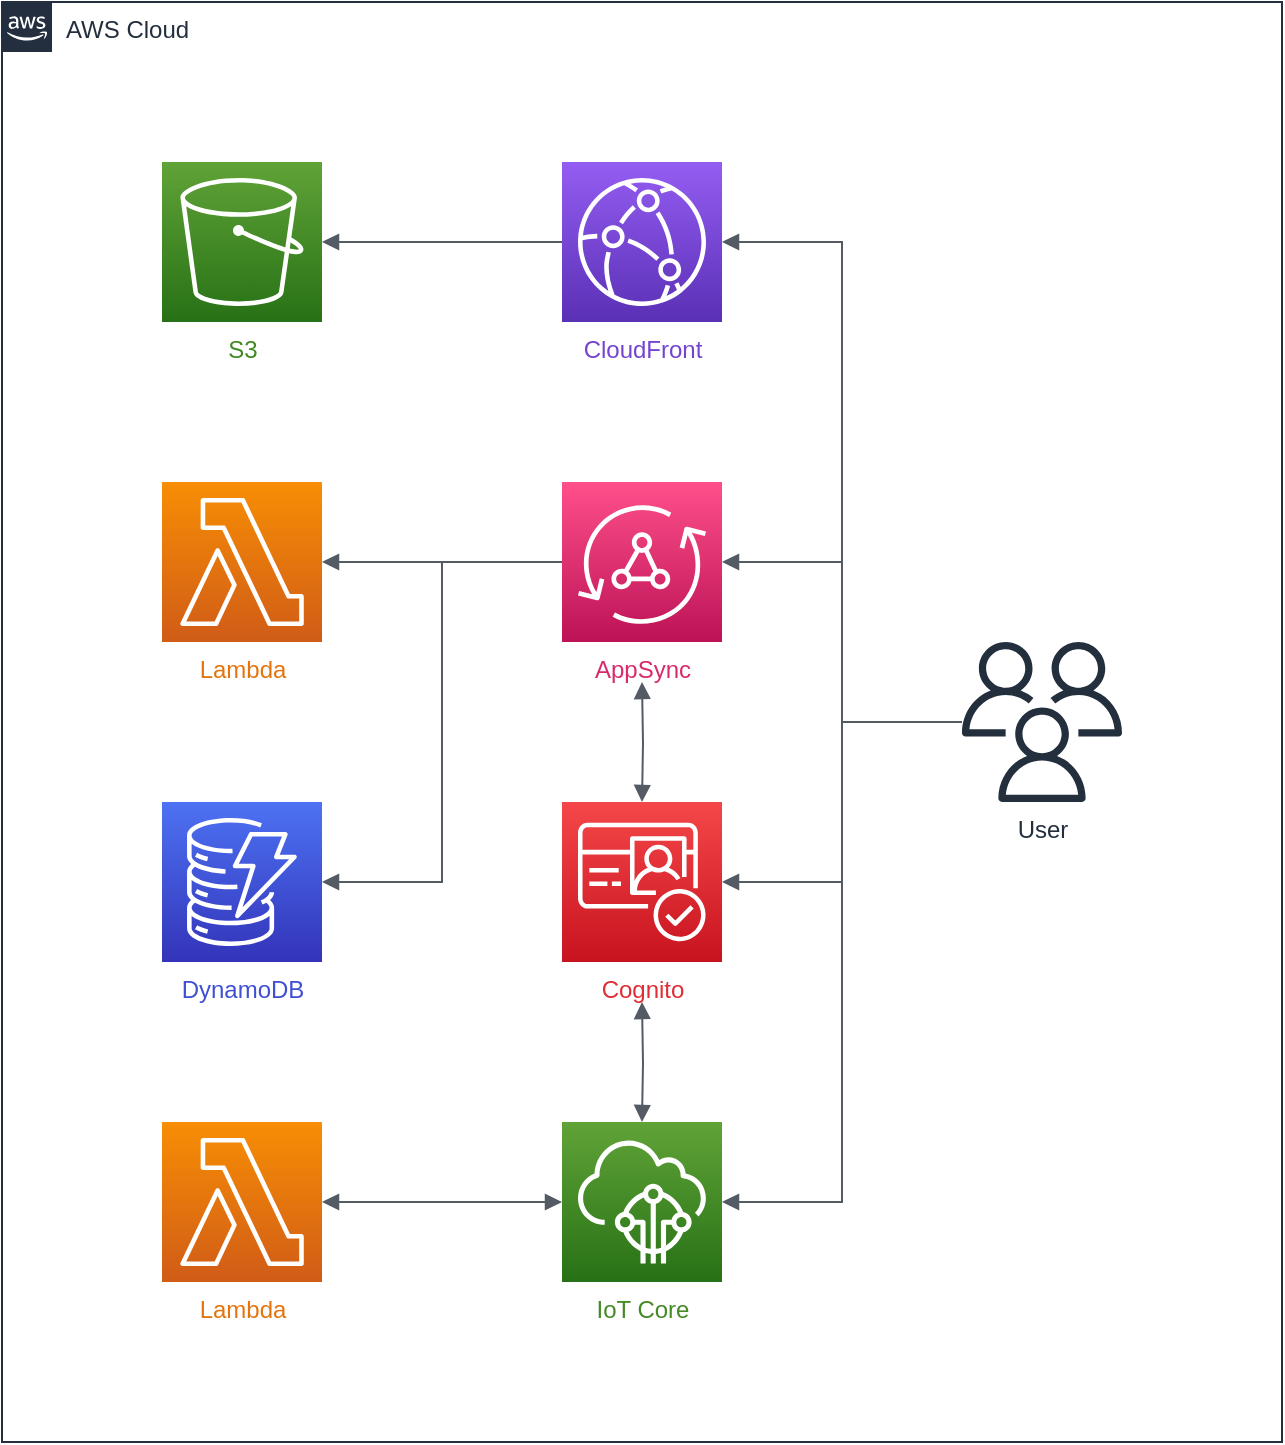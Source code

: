 <mxfile scale="3" border="10">
    <diagram id="LBhJaHhNWDkRg79PHrmY" name="Page-1">
        <mxGraphModel dx="2788" dy="989" grid="0" gridSize="10" guides="1" tooltips="1" connect="1" arrows="1" fold="1" page="1" pageScale="1" pageWidth="850" pageHeight="1100" background="#ffffff" math="0" shadow="0">
            <root>
                <mxCell id="0"/>
                <mxCell id="1" parent="0"/>
                <mxCell id="2" value="AWS Cloud" style="points=[[0,0],[0.25,0],[0.5,0],[0.75,0],[1,0],[1,0.25],[1,0.5],[1,0.75],[1,1],[0.75,1],[0.5,1],[0.25,1],[0,1],[0,0.75],[0,0.5],[0,0.25]];outlineConnect=0;gradientColor=none;html=1;whiteSpace=wrap;fontSize=12;fontStyle=0;container=1;pointerEvents=0;collapsible=0;recursiveResize=0;shape=mxgraph.aws4.group;grIcon=mxgraph.aws4.group_aws_cloud_alt;strokeColor=#232F3E;fillColor=none;verticalAlign=top;align=left;spacingLeft=30;fontColor=#232F3E;dashed=0;" vertex="1" parent="1">
                    <mxGeometry x="-360" y="280" width="640" height="720" as="geometry"/>
                </mxCell>
                <mxCell id="3" value="User" style="sketch=0;outlineConnect=0;fontColor=#232F3E;gradientColor=none;fillColor=#232F3D;strokeColor=none;dashed=0;verticalLabelPosition=bottom;verticalAlign=top;align=center;html=1;fontSize=12;fontStyle=0;aspect=fixed;pointerEvents=1;shape=mxgraph.aws4.users;" vertex="1" parent="2">
                    <mxGeometry x="480" y="320" width="80" height="80" as="geometry"/>
                </mxCell>
                <mxCell id="4" value="&lt;font color=&quot;#7444d1&quot;&gt;CloudFront&lt;/font&gt;" style="sketch=0;points=[[0,0,0],[0.25,0,0],[0.5,0,0],[0.75,0,0],[1,0,0],[0,1,0],[0.25,1,0],[0.5,1,0],[0.75,1,0],[1,1,0],[0,0.25,0],[0,0.5,0],[0,0.75,0],[1,0.25,0],[1,0.5,0],[1,0.75,0]];outlineConnect=0;fontColor=#232F3E;gradientColor=#945DF2;gradientDirection=north;fillColor=#5A30B5;strokeColor=#ffffff;dashed=0;verticalLabelPosition=bottom;verticalAlign=top;align=center;html=1;fontSize=12;fontStyle=0;aspect=fixed;shape=mxgraph.aws4.resourceIcon;resIcon=mxgraph.aws4.cloudfront;" vertex="1" parent="2">
                    <mxGeometry x="280" y="80" width="80" height="80" as="geometry"/>
                </mxCell>
                <mxCell id="5" value="&lt;font color=&quot;#428925&quot;&gt;S3&lt;/font&gt;" style="sketch=0;points=[[0,0,0],[0.25,0,0],[0.5,0,0],[0.75,0,0],[1,0,0],[0,1,0],[0.25,1,0],[0.5,1,0],[0.75,1,0],[1,1,0],[0,0.25,0],[0,0.5,0],[0,0.75,0],[1,0.25,0],[1,0.5,0],[1,0.75,0]];outlineConnect=0;fontColor=#232F3E;gradientColor=#60A337;gradientDirection=north;fillColor=#277116;strokeColor=#ffffff;dashed=0;verticalLabelPosition=bottom;verticalAlign=top;align=center;html=1;fontSize=12;fontStyle=0;aspect=fixed;shape=mxgraph.aws4.resourceIcon;resIcon=mxgraph.aws4.s3;" vertex="1" parent="2">
                    <mxGeometry x="80" y="80" width="80" height="80" as="geometry"/>
                </mxCell>
                <mxCell id="6" value="&lt;font color=&quot;#df2e35&quot;&gt;Cognito&lt;/font&gt;" style="sketch=0;points=[[0,0,0],[0.25,0,0],[0.5,0,0],[0.75,0,0],[1,0,0],[0,1,0],[0.25,1,0],[0.5,1,0],[0.75,1,0],[1,1,0],[0,0.25,0],[0,0.5,0],[0,0.75,0],[1,0.25,0],[1,0.5,0],[1,0.75,0]];outlineConnect=0;fontColor=#232F3E;gradientColor=#F54749;gradientDirection=north;fillColor=#C7131F;strokeColor=#ffffff;dashed=0;verticalLabelPosition=bottom;verticalAlign=top;align=center;html=1;fontSize=12;fontStyle=0;aspect=fixed;shape=mxgraph.aws4.resourceIcon;resIcon=mxgraph.aws4.cognito;" vertex="1" parent="2">
                    <mxGeometry x="280" y="400" width="80" height="80" as="geometry"/>
                </mxCell>
                <mxCell id="7" value="&lt;font color=&quot;#d72b6b&quot;&gt;AppSync&lt;/font&gt;" style="sketch=0;points=[[0,0,0],[0.25,0,0],[0.5,0,0],[0.75,0,0],[1,0,0],[0,1,0],[0.25,1,0],[0.5,1,0],[0.75,1,0],[1,1,0],[0,0.25,0],[0,0.5,0],[0,0.75,0],[1,0.25,0],[1,0.5,0],[1,0.75,0]];outlineConnect=0;fontColor=#232F3E;gradientColor=#FF4F8B;gradientDirection=north;fillColor=#BC1356;strokeColor=#ffffff;dashed=0;verticalLabelPosition=bottom;verticalAlign=top;align=center;html=1;fontSize=12;fontStyle=0;aspect=fixed;shape=mxgraph.aws4.resourceIcon;resIcon=mxgraph.aws4.appsync;" vertex="1" parent="2">
                    <mxGeometry x="280" y="240" width="80" height="80" as="geometry"/>
                </mxCell>
                <mxCell id="8" value="&lt;font color=&quot;#3f50d3&quot;&gt;DynamoDB&lt;/font&gt;" style="sketch=0;points=[[0,0,0],[0.25,0,0],[0.5,0,0],[0.75,0,0],[1,0,0],[0,1,0],[0.25,1,0],[0.5,1,0],[0.75,1,0],[1,1,0],[0,0.25,0],[0,0.5,0],[0,0.75,0],[1,0.25,0],[1,0.5,0],[1,0.75,0]];outlineConnect=0;fontColor=#232F3E;gradientColor=#4D72F3;gradientDirection=north;fillColor=#3334B9;strokeColor=#ffffff;dashed=0;verticalLabelPosition=bottom;verticalAlign=top;align=center;html=1;fontSize=12;fontStyle=0;aspect=fixed;shape=mxgraph.aws4.resourceIcon;resIcon=mxgraph.aws4.dynamodb;" vertex="1" parent="2">
                    <mxGeometry x="80" y="400" width="80" height="80" as="geometry"/>
                </mxCell>
                <mxCell id="9" value="&lt;font color=&quot;#448a27&quot;&gt;IoT Core&lt;/font&gt;" style="sketch=0;points=[[0,0,0],[0.25,0,0],[0.5,0,0],[0.75,0,0],[1,0,0],[0,1,0],[0.25,1,0],[0.5,1,0],[0.75,1,0],[1,1,0],[0,0.25,0],[0,0.5,0],[0,0.75,0],[1,0.25,0],[1,0.5,0],[1,0.75,0]];outlineConnect=0;fontColor=#232F3E;gradientColor=#60A337;gradientDirection=north;fillColor=#277116;strokeColor=#ffffff;dashed=0;verticalLabelPosition=bottom;verticalAlign=top;align=center;html=1;fontSize=12;fontStyle=0;aspect=fixed;shape=mxgraph.aws4.resourceIcon;resIcon=mxgraph.aws4.iot_core;" vertex="1" parent="2">
                    <mxGeometry x="280" y="560" width="80" height="80" as="geometry"/>
                </mxCell>
                <mxCell id="10" value="&lt;font color=&quot;#e3740e&quot;&gt;Lambda&lt;/font&gt;" style="sketch=0;points=[[0,0,0],[0.25,0,0],[0.5,0,0],[0.75,0,0],[1,0,0],[0,1,0],[0.25,1,0],[0.5,1,0],[0.75,1,0],[1,1,0],[0,0.25,0],[0,0.5,0],[0,0.75,0],[1,0.25,0],[1,0.5,0],[1,0.75,0]];outlineConnect=0;fontColor=#232F3E;gradientColor=#F78E04;gradientDirection=north;fillColor=#D05C17;strokeColor=#ffffff;dashed=0;verticalLabelPosition=bottom;verticalAlign=top;align=center;html=1;fontSize=12;fontStyle=0;aspect=fixed;shape=mxgraph.aws4.resourceIcon;resIcon=mxgraph.aws4.lambda;" vertex="1" parent="2">
                    <mxGeometry x="80" y="240" width="80" height="80" as="geometry"/>
                </mxCell>
                <mxCell id="11" value="&lt;font color=&quot;#e3740e&quot;&gt;Lambda&lt;/font&gt;" style="sketch=0;points=[[0,0,0],[0.25,0,0],[0.5,0,0],[0.75,0,0],[1,0,0],[0,1,0],[0.25,1,0],[0.5,1,0],[0.75,1,0],[1,1,0],[0,0.25,0],[0,0.5,0],[0,0.75,0],[1,0.25,0],[1,0.5,0],[1,0.75,0]];outlineConnect=0;fontColor=#232F3E;gradientColor=#F78E04;gradientDirection=north;fillColor=#D05C17;strokeColor=#ffffff;dashed=0;verticalLabelPosition=bottom;verticalAlign=top;align=center;html=1;fontSize=12;fontStyle=0;aspect=fixed;shape=mxgraph.aws4.resourceIcon;resIcon=mxgraph.aws4.lambda;" vertex="1" parent="2">
                    <mxGeometry x="80" y="560" width="80" height="80" as="geometry"/>
                </mxCell>
                <mxCell id="12" value="" style="edgeStyle=orthogonalEdgeStyle;html=1;endArrow=none;elbow=vertical;startArrow=block;startFill=1;strokeColor=#545B64;rounded=0;fontColor=#e3740e;exitX=1;exitY=0.5;exitDx=0;exitDy=0;exitPerimeter=0;" edge="1" parent="2" source="7" target="3">
                    <mxGeometry width="100" relative="1" as="geometry">
                        <mxPoint x="210" y="390" as="sourcePoint"/>
                        <mxPoint x="310" y="390" as="targetPoint"/>
                    </mxGeometry>
                </mxCell>
                <mxCell id="13" value="" style="edgeStyle=orthogonalEdgeStyle;html=1;endArrow=none;elbow=vertical;startArrow=block;startFill=1;strokeColor=#545B64;rounded=0;fontColor=#e3740e;exitX=1;exitY=0.5;exitDx=0;exitDy=0;exitPerimeter=0;" edge="1" parent="2" source="4" target="3">
                    <mxGeometry width="100" relative="1" as="geometry">
                        <mxPoint x="360" y="220" as="sourcePoint"/>
                        <mxPoint x="460" y="220" as="targetPoint"/>
                        <Array as="points">
                            <mxPoint x="420" y="120"/>
                            <mxPoint x="420" y="360"/>
                        </Array>
                    </mxGeometry>
                </mxCell>
                <mxCell id="14" value="" style="edgeStyle=orthogonalEdgeStyle;html=1;endArrow=none;elbow=vertical;startArrow=block;startFill=1;strokeColor=#545B64;rounded=0;fontColor=#e3740e;exitX=1;exitY=0.5;exitDx=0;exitDy=0;exitPerimeter=0;" edge="1" parent="2" source="6" target="3">
                    <mxGeometry width="100" relative="1" as="geometry">
                        <mxPoint x="240" y="390" as="sourcePoint"/>
                        <mxPoint x="340" y="390" as="targetPoint"/>
                    </mxGeometry>
                </mxCell>
                <mxCell id="15" value="" style="edgeStyle=orthogonalEdgeStyle;html=1;endArrow=block;elbow=vertical;startArrow=block;startFill=1;endFill=1;strokeColor=#545B64;rounded=0;fontColor=#e3740e;entryX=0.5;entryY=0;entryDx=0;entryDy=0;entryPerimeter=0;" edge="1" parent="2" target="6">
                    <mxGeometry width="100" relative="1" as="geometry">
                        <mxPoint x="320" y="340" as="sourcePoint"/>
                        <mxPoint x="240" y="380" as="targetPoint"/>
                    </mxGeometry>
                </mxCell>
                <mxCell id="16" value="" style="edgeStyle=orthogonalEdgeStyle;html=1;endArrow=none;elbow=vertical;startArrow=block;startFill=1;strokeColor=#545B64;rounded=0;fontColor=#e3740e;exitX=1;exitY=0.5;exitDx=0;exitDy=0;exitPerimeter=0;" edge="1" parent="2" source="9" target="3">
                    <mxGeometry width="100" relative="1" as="geometry">
                        <mxPoint x="100" y="510" as="sourcePoint"/>
                        <mxPoint x="200" y="510" as="targetPoint"/>
                        <Array as="points">
                            <mxPoint x="420" y="600"/>
                            <mxPoint x="420" y="360"/>
                        </Array>
                    </mxGeometry>
                </mxCell>
                <mxCell id="17" value="" style="edgeStyle=orthogonalEdgeStyle;html=1;endArrow=block;elbow=vertical;startArrow=block;startFill=1;endFill=1;strokeColor=#545B64;rounded=0;fontColor=#e3740e;entryX=0;entryY=0.5;entryDx=0;entryDy=0;entryPerimeter=0;exitX=1;exitY=0.5;exitDx=0;exitDy=0;exitPerimeter=0;" edge="1" parent="2" source="11" target="9">
                    <mxGeometry width="100" relative="1" as="geometry">
                        <mxPoint x="170" y="590" as="sourcePoint"/>
                        <mxPoint x="270" y="590" as="targetPoint"/>
                    </mxGeometry>
                </mxCell>
                <mxCell id="18" value="" style="edgeStyle=orthogonalEdgeStyle;html=1;endArrow=none;elbow=vertical;startArrow=block;startFill=1;strokeColor=#545B64;rounded=0;fontColor=#e3740e;entryX=0;entryY=0.5;entryDx=0;entryDy=0;entryPerimeter=0;exitX=1;exitY=0.5;exitDx=0;exitDy=0;exitPerimeter=0;" edge="1" parent="2" source="8" target="7">
                    <mxGeometry width="100" relative="1" as="geometry">
                        <mxPoint x="160" y="350" as="sourcePoint"/>
                        <mxPoint x="260" y="350" as="targetPoint"/>
                    </mxGeometry>
                </mxCell>
                <mxCell id="19" value="" style="edgeStyle=orthogonalEdgeStyle;html=1;endArrow=none;elbow=vertical;startArrow=block;startFill=1;strokeColor=#545B64;rounded=0;fontColor=#e3740e;entryX=0;entryY=0.5;entryDx=0;entryDy=0;entryPerimeter=0;exitX=1;exitY=0.5;exitDx=0;exitDy=0;exitPerimeter=0;" edge="1" parent="2" source="10" target="7">
                    <mxGeometry width="100" relative="1" as="geometry">
                        <mxPoint x="-100" y="290" as="sourcePoint"/>
                        <mxPoint y="290" as="targetPoint"/>
                    </mxGeometry>
                </mxCell>
                <mxCell id="20" value="" style="edgeStyle=orthogonalEdgeStyle;html=1;endArrow=none;elbow=vertical;startArrow=block;startFill=1;strokeColor=#545B64;rounded=0;fontColor=#e3740e;exitX=1;exitY=0.5;exitDx=0;exitDy=0;exitPerimeter=0;entryX=0;entryY=0.5;entryDx=0;entryDy=0;entryPerimeter=0;" edge="1" parent="2" source="5" target="4">
                    <mxGeometry width="100" relative="1" as="geometry">
                        <mxPoint x="320" y="10" as="sourcePoint"/>
                        <mxPoint x="420" y="10" as="targetPoint"/>
                    </mxGeometry>
                </mxCell>
                <mxCell id="21" value="" style="edgeStyle=orthogonalEdgeStyle;html=1;endArrow=block;elbow=vertical;startArrow=block;startFill=1;endFill=1;strokeColor=#545B64;rounded=0;fontColor=#e3740e;entryX=0.5;entryY=0;entryDx=0;entryDy=0;entryPerimeter=0;" edge="1" parent="2" target="9">
                    <mxGeometry width="100" relative="1" as="geometry">
                        <mxPoint x="320" y="500" as="sourcePoint"/>
                        <mxPoint x="350" y="550" as="targetPoint"/>
                    </mxGeometry>
                </mxCell>
            </root>
        </mxGraphModel>
    </diagram>
</mxfile>